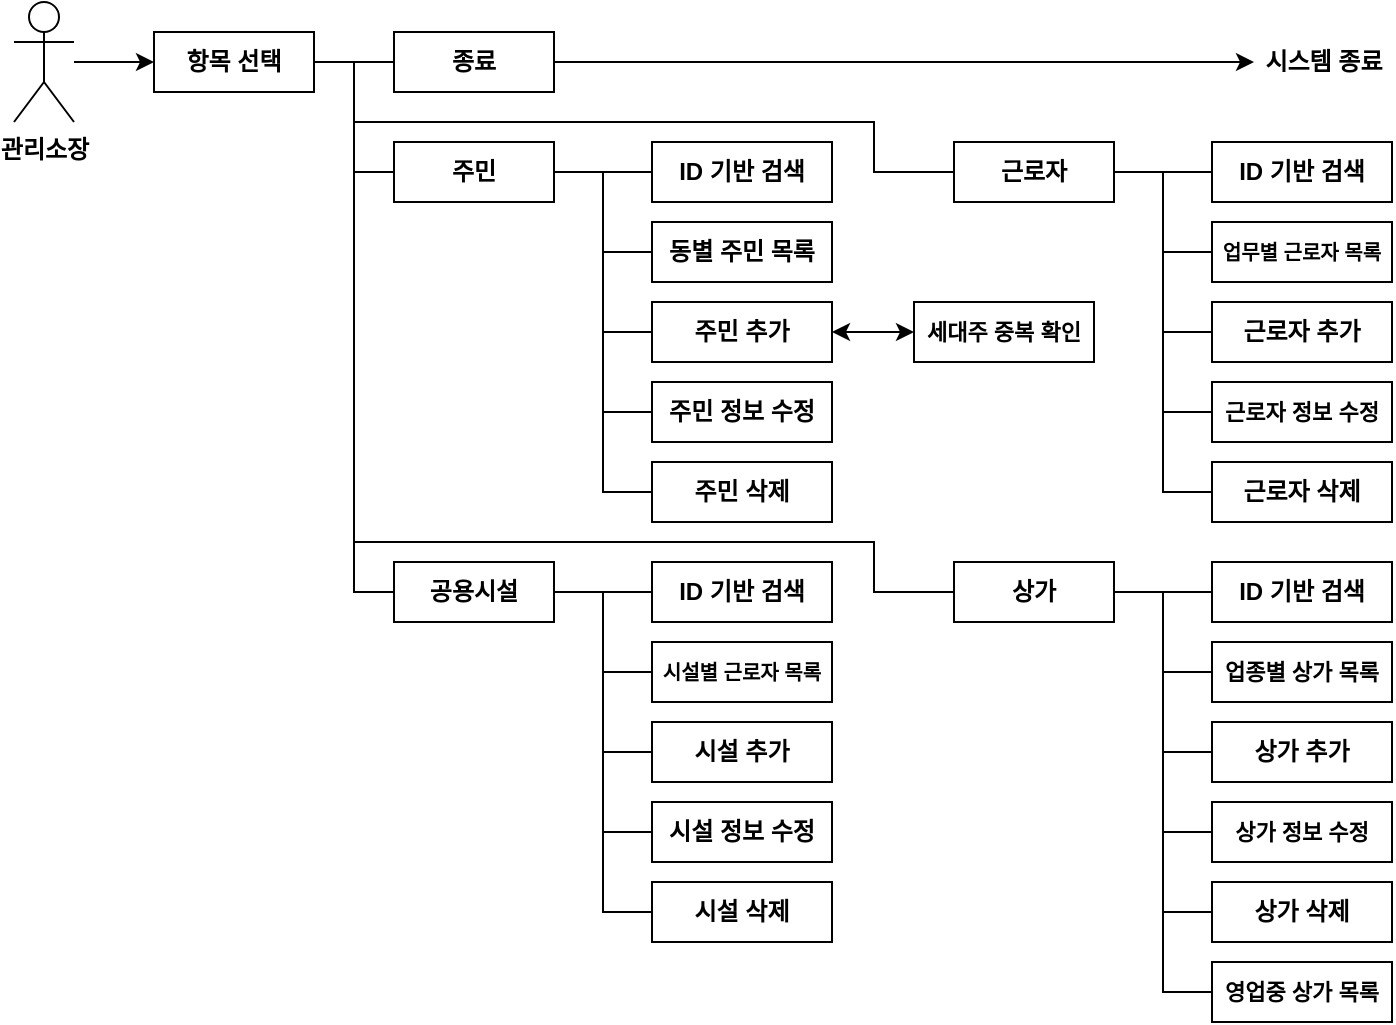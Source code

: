 <mxfile version="20.8.16" type="device"><diagram name="페이지-1" id="l_Z-GXcMTwyoduu0oQLl"><mxGraphModel dx="1036" dy="606" grid="1" gridSize="10" guides="1" tooltips="1" connect="1" arrows="1" fold="1" page="1" pageScale="1" pageWidth="827" pageHeight="1169" math="0" shadow="0"><root><mxCell id="0"/><mxCell id="1" parent="0"/><mxCell id="wA-Chz1sw3OA0V6pB0uQ-1" value="관리소장" style="shape=umlActor;verticalLabelPosition=bottom;verticalAlign=top;html=1;outlineConnect=0;fontStyle=1" parent="1" vertex="1"><mxGeometry x="50" y="50" width="30" height="60" as="geometry"/></mxCell><mxCell id="wA-Chz1sw3OA0V6pB0uQ-2" value="항목 선택" style="rounded=0;whiteSpace=wrap;html=1;fontStyle=1" parent="1" vertex="1"><mxGeometry x="120" y="65" width="80" height="30" as="geometry"/></mxCell><mxCell id="wA-Chz1sw3OA0V6pB0uQ-3" value="종료" style="rounded=0;whiteSpace=wrap;html=1;fontStyle=1" parent="1" vertex="1"><mxGeometry x="240" y="65" width="80" height="30" as="geometry"/></mxCell><mxCell id="wA-Chz1sw3OA0V6pB0uQ-4" value="주민" style="rounded=0;whiteSpace=wrap;html=1;fontStyle=1" parent="1" vertex="1"><mxGeometry x="240" y="120" width="80" height="30" as="geometry"/></mxCell><mxCell id="wA-Chz1sw3OA0V6pB0uQ-5" value="공용시설" style="rounded=0;whiteSpace=wrap;html=1;fontStyle=1" parent="1" vertex="1"><mxGeometry x="240" y="330" width="80" height="30" as="geometry"/></mxCell><mxCell id="wA-Chz1sw3OA0V6pB0uQ-6" value="근로자" style="rounded=0;whiteSpace=wrap;html=1;fontStyle=1" parent="1" vertex="1"><mxGeometry x="520" y="120" width="80" height="30" as="geometry"/></mxCell><mxCell id="wA-Chz1sw3OA0V6pB0uQ-7" value="상가" style="rounded=0;whiteSpace=wrap;html=1;fontStyle=1" parent="1" vertex="1"><mxGeometry x="520" y="330" width="80" height="30" as="geometry"/></mxCell><mxCell id="wA-Chz1sw3OA0V6pB0uQ-8" value="시스템 종료" style="text;html=1;strokeColor=none;fillColor=none;align=center;verticalAlign=middle;whiteSpace=wrap;rounded=0;fontStyle=1" parent="1" vertex="1"><mxGeometry x="670" y="65" width="70" height="30" as="geometry"/></mxCell><mxCell id="wA-Chz1sw3OA0V6pB0uQ-9" value="ID 기반 검색" style="rounded=0;whiteSpace=wrap;html=1;fontStyle=1" parent="1" vertex="1"><mxGeometry x="369" y="120" width="90" height="30" as="geometry"/></mxCell><mxCell id="wA-Chz1sw3OA0V6pB0uQ-10" value="동별 주민 목록" style="rounded=0;whiteSpace=wrap;html=1;fontStyle=1" parent="1" vertex="1"><mxGeometry x="369" y="160" width="90" height="30" as="geometry"/></mxCell><mxCell id="wA-Chz1sw3OA0V6pB0uQ-11" value="주민 정보 수정" style="rounded=0;whiteSpace=wrap;html=1;fontStyle=1" parent="1" vertex="1"><mxGeometry x="369" y="240" width="90" height="30" as="geometry"/></mxCell><mxCell id="wA-Chz1sw3OA0V6pB0uQ-12" value="주민 추가" style="rounded=0;whiteSpace=wrap;html=1;fontStyle=1" parent="1" vertex="1"><mxGeometry x="369" y="200" width="90" height="30" as="geometry"/></mxCell><mxCell id="wA-Chz1sw3OA0V6pB0uQ-13" value="주민 삭제" style="rounded=0;whiteSpace=wrap;html=1;fontStyle=1" parent="1" vertex="1"><mxGeometry x="369" y="280" width="90" height="30" as="geometry"/></mxCell><mxCell id="wA-Chz1sw3OA0V6pB0uQ-14" value="" style="endArrow=classic;html=1;rounded=0;entryX=0;entryY=0.5;entryDx=0;entryDy=0;exitX=1;exitY=0.5;exitDx=0;exitDy=0;" parent="1" source="wA-Chz1sw3OA0V6pB0uQ-3" target="wA-Chz1sw3OA0V6pB0uQ-8" edge="1"><mxGeometry width="50" height="50" relative="1" as="geometry"><mxPoint x="390" y="330" as="sourcePoint"/><mxPoint x="440" y="280" as="targetPoint"/></mxGeometry></mxCell><mxCell id="wA-Chz1sw3OA0V6pB0uQ-15" value="" style="endArrow=none;html=1;rounded=0;exitX=1;exitY=0.5;exitDx=0;exitDy=0;entryX=0;entryY=0.5;entryDx=0;entryDy=0;" parent="1" source="wA-Chz1sw3OA0V6pB0uQ-2" target="wA-Chz1sw3OA0V6pB0uQ-3" edge="1"><mxGeometry width="50" height="50" relative="1" as="geometry"><mxPoint x="390" y="330" as="sourcePoint"/><mxPoint x="440" y="280" as="targetPoint"/></mxGeometry></mxCell><mxCell id="wA-Chz1sw3OA0V6pB0uQ-16" value="" style="endArrow=classic;html=1;rounded=0;exitX=1;exitY=0.5;exitDx=0;exitDy=0;exitPerimeter=0;entryX=0;entryY=0.5;entryDx=0;entryDy=0;" parent="1" source="wA-Chz1sw3OA0V6pB0uQ-1" target="wA-Chz1sw3OA0V6pB0uQ-2" edge="1"><mxGeometry width="50" height="50" relative="1" as="geometry"><mxPoint x="390" y="330" as="sourcePoint"/><mxPoint x="440" y="280" as="targetPoint"/></mxGeometry></mxCell><mxCell id="wA-Chz1sw3OA0V6pB0uQ-17" value="" style="endArrow=none;html=1;rounded=0;exitX=1;exitY=0.5;exitDx=0;exitDy=0;entryX=0;entryY=0.5;entryDx=0;entryDy=0;edgeStyle=orthogonalEdgeStyle;" parent="1" source="wA-Chz1sw3OA0V6pB0uQ-2" target="wA-Chz1sw3OA0V6pB0uQ-4" edge="1"><mxGeometry width="50" height="50" relative="1" as="geometry"><mxPoint x="390" y="330" as="sourcePoint"/><mxPoint x="440" y="280" as="targetPoint"/></mxGeometry></mxCell><mxCell id="wA-Chz1sw3OA0V6pB0uQ-18" value="" style="endArrow=none;html=1;rounded=0;exitX=1;exitY=0.5;exitDx=0;exitDy=0;entryX=0;entryY=0.5;entryDx=0;entryDy=0;edgeStyle=orthogonalEdgeStyle;" parent="1" source="wA-Chz1sw3OA0V6pB0uQ-2" target="wA-Chz1sw3OA0V6pB0uQ-5" edge="1"><mxGeometry width="50" height="50" relative="1" as="geometry"><mxPoint x="390" y="330" as="sourcePoint"/><mxPoint x="440" y="280" as="targetPoint"/></mxGeometry></mxCell><mxCell id="wA-Chz1sw3OA0V6pB0uQ-19" value="ID 기반 검색" style="rounded=0;whiteSpace=wrap;html=1;fontStyle=1" parent="1" vertex="1"><mxGeometry x="369" y="330" width="90" height="30" as="geometry"/></mxCell><mxCell id="wA-Chz1sw3OA0V6pB0uQ-20" value="시설 삭제" style="rounded=0;whiteSpace=wrap;html=1;fontStyle=1" parent="1" vertex="1"><mxGeometry x="369" y="490" width="90" height="30" as="geometry"/></mxCell><mxCell id="wA-Chz1sw3OA0V6pB0uQ-21" value="시설별 근로자 목록" style="rounded=0;whiteSpace=wrap;html=1;fontStyle=1;fontSize=10;" parent="1" vertex="1"><mxGeometry x="369" y="370" width="90" height="30" as="geometry"/></mxCell><mxCell id="wA-Chz1sw3OA0V6pB0uQ-22" value="시설 추가" style="rounded=0;whiteSpace=wrap;html=1;fontStyle=1" parent="1" vertex="1"><mxGeometry x="369" y="410" width="90" height="30" as="geometry"/></mxCell><mxCell id="wA-Chz1sw3OA0V6pB0uQ-23" value="시설 정보 수정" style="rounded=0;whiteSpace=wrap;html=1;fontStyle=1" parent="1" vertex="1"><mxGeometry x="369" y="450" width="90" height="30" as="geometry"/></mxCell><mxCell id="wA-Chz1sw3OA0V6pB0uQ-24" value="" style="endArrow=none;html=1;rounded=0;fontSize=11;entryX=0;entryY=0.5;entryDx=0;entryDy=0;edgeStyle=orthogonalEdgeStyle;" parent="1" target="wA-Chz1sw3OA0V6pB0uQ-6" edge="1"><mxGeometry width="50" height="50" relative="1" as="geometry"><mxPoint x="220" y="100" as="sourcePoint"/><mxPoint x="440" y="270" as="targetPoint"/><Array as="points"><mxPoint x="220" y="110"/><mxPoint x="480" y="110"/><mxPoint x="480" y="135"/></Array></mxGeometry></mxCell><mxCell id="wA-Chz1sw3OA0V6pB0uQ-25" value="ID 기반 검색" style="rounded=0;whiteSpace=wrap;html=1;fontStyle=1" parent="1" vertex="1"><mxGeometry x="649" y="120" width="90" height="30" as="geometry"/></mxCell><mxCell id="wA-Chz1sw3OA0V6pB0uQ-26" value="업무별 근로자 목록" style="rounded=0;whiteSpace=wrap;html=1;fontStyle=1;fontSize=10;" parent="1" vertex="1"><mxGeometry x="649" y="160" width="90" height="30" as="geometry"/></mxCell><mxCell id="wA-Chz1sw3OA0V6pB0uQ-27" value="근로자 추가" style="rounded=0;whiteSpace=wrap;html=1;fontStyle=1" parent="1" vertex="1"><mxGeometry x="649" y="200" width="90" height="30" as="geometry"/></mxCell><mxCell id="wA-Chz1sw3OA0V6pB0uQ-28" value="근로자 정보 수정" style="rounded=0;whiteSpace=wrap;html=1;fontStyle=1;fontSize=11;" parent="1" vertex="1"><mxGeometry x="649" y="240" width="90" height="30" as="geometry"/></mxCell><mxCell id="wA-Chz1sw3OA0V6pB0uQ-29" value="근로자 삭제" style="rounded=0;whiteSpace=wrap;html=1;fontStyle=1" parent="1" vertex="1"><mxGeometry x="649" y="280" width="90" height="30" as="geometry"/></mxCell><mxCell id="wA-Chz1sw3OA0V6pB0uQ-30" value="" style="endArrow=none;html=1;rounded=0;fontSize=11;entryX=0;entryY=0.5;entryDx=0;entryDy=0;exitX=1;exitY=0.5;exitDx=0;exitDy=0;edgeStyle=orthogonalEdgeStyle;" parent="1" source="wA-Chz1sw3OA0V6pB0uQ-2" target="wA-Chz1sw3OA0V6pB0uQ-7" edge="1"><mxGeometry width="50" height="50" relative="1" as="geometry"><mxPoint x="390" y="700" as="sourcePoint"/><mxPoint x="440" y="650" as="targetPoint"/><Array as="points"><mxPoint x="220" y="80"/><mxPoint x="220" y="320"/><mxPoint x="480" y="320"/><mxPoint x="480" y="345"/></Array></mxGeometry></mxCell><mxCell id="wA-Chz1sw3OA0V6pB0uQ-32" value="ID 기반 검색" style="rounded=0;whiteSpace=wrap;html=1;fontStyle=1" parent="1" vertex="1"><mxGeometry x="649" y="330" width="90" height="30" as="geometry"/></mxCell><mxCell id="wA-Chz1sw3OA0V6pB0uQ-33" value="업종별 상가 목록" style="rounded=0;whiteSpace=wrap;html=1;fontStyle=1;fontSize=11;" parent="1" vertex="1"><mxGeometry x="649" y="370" width="90" height="30" as="geometry"/></mxCell><mxCell id="wA-Chz1sw3OA0V6pB0uQ-34" value="상가 추가" style="rounded=0;whiteSpace=wrap;html=1;fontStyle=1" parent="1" vertex="1"><mxGeometry x="649" y="410" width="90" height="30" as="geometry"/></mxCell><mxCell id="wA-Chz1sw3OA0V6pB0uQ-35" value="상가 정보 수정" style="rounded=0;whiteSpace=wrap;html=1;fontStyle=1;fontSize=11;" parent="1" vertex="1"><mxGeometry x="649" y="450" width="90" height="30" as="geometry"/></mxCell><mxCell id="wA-Chz1sw3OA0V6pB0uQ-36" value="상가 삭제" style="rounded=0;whiteSpace=wrap;html=1;fontStyle=1" parent="1" vertex="1"><mxGeometry x="649" y="490" width="90" height="30" as="geometry"/></mxCell><mxCell id="wA-Chz1sw3OA0V6pB0uQ-37" value="" style="endArrow=none;html=1;rounded=0;fontSize=11;entryX=1;entryY=0.5;entryDx=0;entryDy=0;exitX=0;exitY=0.5;exitDx=0;exitDy=0;edgeStyle=orthogonalEdgeStyle;" parent="1" source="wA-Chz1sw3OA0V6pB0uQ-9" target="wA-Chz1sw3OA0V6pB0uQ-4" edge="1"><mxGeometry width="50" height="50" relative="1" as="geometry"><mxPoint x="530" y="720" as="sourcePoint"/><mxPoint x="580" y="670" as="targetPoint"/></mxGeometry></mxCell><mxCell id="wA-Chz1sw3OA0V6pB0uQ-38" value="" style="endArrow=none;html=1;rounded=0;fontSize=11;entryX=1;entryY=0.5;entryDx=0;entryDy=0;exitX=0;exitY=0.5;exitDx=0;exitDy=0;edgeStyle=orthogonalEdgeStyle;" parent="1" source="wA-Chz1sw3OA0V6pB0uQ-10" target="wA-Chz1sw3OA0V6pB0uQ-4" edge="1"><mxGeometry width="50" height="50" relative="1" as="geometry"><mxPoint x="530" y="720" as="sourcePoint"/><mxPoint x="580" y="670" as="targetPoint"/></mxGeometry></mxCell><mxCell id="wA-Chz1sw3OA0V6pB0uQ-39" value="" style="endArrow=none;html=1;rounded=0;fontSize=11;entryX=1;entryY=0.5;entryDx=0;entryDy=0;exitX=0;exitY=0.5;exitDx=0;exitDy=0;edgeStyle=orthogonalEdgeStyle;" parent="1" source="wA-Chz1sw3OA0V6pB0uQ-12" target="wA-Chz1sw3OA0V6pB0uQ-4" edge="1"><mxGeometry width="50" height="50" relative="1" as="geometry"><mxPoint x="530" y="720" as="sourcePoint"/><mxPoint x="580" y="670" as="targetPoint"/></mxGeometry></mxCell><mxCell id="wA-Chz1sw3OA0V6pB0uQ-40" value="" style="endArrow=none;html=1;rounded=0;fontSize=11;entryX=1;entryY=0.5;entryDx=0;entryDy=0;exitX=0;exitY=0.5;exitDx=0;exitDy=0;edgeStyle=orthogonalEdgeStyle;" parent="1" source="wA-Chz1sw3OA0V6pB0uQ-11" target="wA-Chz1sw3OA0V6pB0uQ-4" edge="1"><mxGeometry width="50" height="50" relative="1" as="geometry"><mxPoint x="530" y="720" as="sourcePoint"/><mxPoint x="580" y="670" as="targetPoint"/></mxGeometry></mxCell><mxCell id="wA-Chz1sw3OA0V6pB0uQ-41" value="" style="endArrow=none;html=1;rounded=0;fontSize=11;entryX=1;entryY=0.5;entryDx=0;entryDy=0;exitX=0;exitY=0.5;exitDx=0;exitDy=0;edgeStyle=orthogonalEdgeStyle;" parent="1" source="wA-Chz1sw3OA0V6pB0uQ-13" target="wA-Chz1sw3OA0V6pB0uQ-4" edge="1"><mxGeometry width="50" height="50" relative="1" as="geometry"><mxPoint x="530" y="720" as="sourcePoint"/><mxPoint x="580" y="670" as="targetPoint"/></mxGeometry></mxCell><mxCell id="wA-Chz1sw3OA0V6pB0uQ-42" value="" style="endArrow=none;html=1;rounded=0;fontSize=11;entryX=1;entryY=0.5;entryDx=0;entryDy=0;exitX=0;exitY=0.5;exitDx=0;exitDy=0;edgeStyle=orthogonalEdgeStyle;" parent="1" source="wA-Chz1sw3OA0V6pB0uQ-19" target="wA-Chz1sw3OA0V6pB0uQ-5" edge="1"><mxGeometry width="50" height="50" relative="1" as="geometry"><mxPoint x="379" y="145" as="sourcePoint"/><mxPoint x="330" y="145" as="targetPoint"/></mxGeometry></mxCell><mxCell id="wA-Chz1sw3OA0V6pB0uQ-43" value="" style="endArrow=none;html=1;rounded=0;fontSize=11;entryX=1;entryY=0.5;entryDx=0;entryDy=0;exitX=0;exitY=0.5;exitDx=0;exitDy=0;edgeStyle=orthogonalEdgeStyle;" parent="1" source="wA-Chz1sw3OA0V6pB0uQ-21" target="wA-Chz1sw3OA0V6pB0uQ-5" edge="1"><mxGeometry width="50" height="50" relative="1" as="geometry"><mxPoint x="379" y="145" as="sourcePoint"/><mxPoint x="330" y="145" as="targetPoint"/></mxGeometry></mxCell><mxCell id="wA-Chz1sw3OA0V6pB0uQ-44" value="" style="endArrow=none;html=1;rounded=0;fontSize=11;entryX=1;entryY=0.5;entryDx=0;entryDy=0;exitX=0;exitY=0.5;exitDx=0;exitDy=0;edgeStyle=orthogonalEdgeStyle;" parent="1" source="wA-Chz1sw3OA0V6pB0uQ-22" target="wA-Chz1sw3OA0V6pB0uQ-5" edge="1"><mxGeometry width="50" height="50" relative="1" as="geometry"><mxPoint x="379" y="145" as="sourcePoint"/><mxPoint x="330" y="145" as="targetPoint"/></mxGeometry></mxCell><mxCell id="wA-Chz1sw3OA0V6pB0uQ-45" value="" style="endArrow=none;html=1;rounded=0;fontSize=11;entryX=1;entryY=0.5;entryDx=0;entryDy=0;exitX=0;exitY=0.5;exitDx=0;exitDy=0;edgeStyle=orthogonalEdgeStyle;" parent="1" source="wA-Chz1sw3OA0V6pB0uQ-23" target="wA-Chz1sw3OA0V6pB0uQ-5" edge="1"><mxGeometry width="50" height="50" relative="1" as="geometry"><mxPoint x="379" y="145" as="sourcePoint"/><mxPoint x="330" y="145" as="targetPoint"/></mxGeometry></mxCell><mxCell id="wA-Chz1sw3OA0V6pB0uQ-46" value="" style="endArrow=none;html=1;rounded=0;fontSize=11;entryX=1;entryY=0.5;entryDx=0;entryDy=0;exitX=0;exitY=0.5;exitDx=0;exitDy=0;edgeStyle=orthogonalEdgeStyle;" parent="1" source="wA-Chz1sw3OA0V6pB0uQ-20" target="wA-Chz1sw3OA0V6pB0uQ-5" edge="1"><mxGeometry width="50" height="50" relative="1" as="geometry"><mxPoint x="379" y="145" as="sourcePoint"/><mxPoint x="330" y="145" as="targetPoint"/></mxGeometry></mxCell><mxCell id="wA-Chz1sw3OA0V6pB0uQ-47" value="" style="endArrow=none;html=1;rounded=0;fontSize=11;exitX=1;exitY=0.5;exitDx=0;exitDy=0;entryX=0;entryY=0.5;entryDx=0;entryDy=0;edgeStyle=orthogonalEdgeStyle;" parent="1" source="wA-Chz1sw3OA0V6pB0uQ-6" target="wA-Chz1sw3OA0V6pB0uQ-25" edge="1"><mxGeometry width="50" height="50" relative="1" as="geometry"><mxPoint x="530" y="390" as="sourcePoint"/><mxPoint x="580" y="340" as="targetPoint"/></mxGeometry></mxCell><mxCell id="wA-Chz1sw3OA0V6pB0uQ-48" value="" style="endArrow=none;html=1;rounded=0;fontSize=11;exitX=1;exitY=0.5;exitDx=0;exitDy=0;entryX=0;entryY=0.5;entryDx=0;entryDy=0;edgeStyle=orthogonalEdgeStyle;" parent="1" source="wA-Chz1sw3OA0V6pB0uQ-6" target="wA-Chz1sw3OA0V6pB0uQ-26" edge="1"><mxGeometry width="50" height="50" relative="1" as="geometry"><mxPoint x="530" y="390" as="sourcePoint"/><mxPoint x="580" y="340" as="targetPoint"/></mxGeometry></mxCell><mxCell id="wA-Chz1sw3OA0V6pB0uQ-49" value="" style="endArrow=none;html=1;rounded=0;fontSize=11;exitX=1;exitY=0.5;exitDx=0;exitDy=0;entryX=0;entryY=0.5;entryDx=0;entryDy=0;edgeStyle=orthogonalEdgeStyle;" parent="1" source="wA-Chz1sw3OA0V6pB0uQ-6" target="wA-Chz1sw3OA0V6pB0uQ-27" edge="1"><mxGeometry width="50" height="50" relative="1" as="geometry"><mxPoint x="530" y="390" as="sourcePoint"/><mxPoint x="580" y="340" as="targetPoint"/></mxGeometry></mxCell><mxCell id="wA-Chz1sw3OA0V6pB0uQ-50" value="" style="endArrow=none;html=1;rounded=0;fontSize=11;exitX=1;exitY=0.5;exitDx=0;exitDy=0;entryX=0;entryY=0.5;entryDx=0;entryDy=0;edgeStyle=orthogonalEdgeStyle;" parent="1" source="wA-Chz1sw3OA0V6pB0uQ-6" target="wA-Chz1sw3OA0V6pB0uQ-28" edge="1"><mxGeometry width="50" height="50" relative="1" as="geometry"><mxPoint x="530" y="390" as="sourcePoint"/><mxPoint x="580" y="340" as="targetPoint"/></mxGeometry></mxCell><mxCell id="wA-Chz1sw3OA0V6pB0uQ-51" value="" style="endArrow=none;html=1;rounded=0;fontSize=11;exitX=1;exitY=0.5;exitDx=0;exitDy=0;entryX=0;entryY=0.5;entryDx=0;entryDy=0;edgeStyle=orthogonalEdgeStyle;" parent="1" source="wA-Chz1sw3OA0V6pB0uQ-6" target="wA-Chz1sw3OA0V6pB0uQ-29" edge="1"><mxGeometry width="50" height="50" relative="1" as="geometry"><mxPoint x="530" y="390" as="sourcePoint"/><mxPoint x="580" y="340" as="targetPoint"/></mxGeometry></mxCell><mxCell id="wA-Chz1sw3OA0V6pB0uQ-52" value="영업중 상가 목록" style="rounded=0;whiteSpace=wrap;html=1;fontStyle=1;fontSize=11;" parent="1" vertex="1"><mxGeometry x="649" y="530" width="90" height="30" as="geometry"/></mxCell><mxCell id="wA-Chz1sw3OA0V6pB0uQ-53" value="" style="endArrow=none;html=1;rounded=0;fontSize=11;entryX=0;entryY=0.5;entryDx=0;entryDy=0;exitX=1;exitY=0.5;exitDx=0;exitDy=0;edgeStyle=orthogonalEdgeStyle;" parent="1" source="wA-Chz1sw3OA0V6pB0uQ-7" target="wA-Chz1sw3OA0V6pB0uQ-32" edge="1"><mxGeometry width="50" height="50" relative="1" as="geometry"><mxPoint x="530" y="390" as="sourcePoint"/><mxPoint x="580" y="340" as="targetPoint"/></mxGeometry></mxCell><mxCell id="wA-Chz1sw3OA0V6pB0uQ-54" value="" style="endArrow=none;html=1;rounded=0;fontSize=11;entryX=0;entryY=0.5;entryDx=0;entryDy=0;exitX=1;exitY=0.5;exitDx=0;exitDy=0;edgeStyle=orthogonalEdgeStyle;" parent="1" source="wA-Chz1sw3OA0V6pB0uQ-7" target="wA-Chz1sw3OA0V6pB0uQ-33" edge="1"><mxGeometry width="50" height="50" relative="1" as="geometry"><mxPoint x="530" y="390" as="sourcePoint"/><mxPoint x="580" y="340" as="targetPoint"/></mxGeometry></mxCell><mxCell id="wA-Chz1sw3OA0V6pB0uQ-55" value="" style="endArrow=none;html=1;rounded=0;fontSize=11;entryX=0;entryY=0.5;entryDx=0;entryDy=0;exitX=1;exitY=0.5;exitDx=0;exitDy=0;edgeStyle=orthogonalEdgeStyle;" parent="1" source="wA-Chz1sw3OA0V6pB0uQ-7" target="wA-Chz1sw3OA0V6pB0uQ-34" edge="1"><mxGeometry width="50" height="50" relative="1" as="geometry"><mxPoint x="530" y="390" as="sourcePoint"/><mxPoint x="580" y="340" as="targetPoint"/></mxGeometry></mxCell><mxCell id="wA-Chz1sw3OA0V6pB0uQ-56" value="" style="endArrow=none;html=1;rounded=0;fontSize=11;entryX=0;entryY=0.5;entryDx=0;entryDy=0;exitX=1;exitY=0.5;exitDx=0;exitDy=0;edgeStyle=orthogonalEdgeStyle;" parent="1" source="wA-Chz1sw3OA0V6pB0uQ-7" target="wA-Chz1sw3OA0V6pB0uQ-35" edge="1"><mxGeometry width="50" height="50" relative="1" as="geometry"><mxPoint x="530" y="390" as="sourcePoint"/><mxPoint x="580" y="340" as="targetPoint"/></mxGeometry></mxCell><mxCell id="wA-Chz1sw3OA0V6pB0uQ-57" value="" style="endArrow=none;html=1;rounded=0;fontSize=11;entryX=0;entryY=0.5;entryDx=0;entryDy=0;exitX=1;exitY=0.5;exitDx=0;exitDy=0;edgeStyle=orthogonalEdgeStyle;" parent="1" source="wA-Chz1sw3OA0V6pB0uQ-7" target="wA-Chz1sw3OA0V6pB0uQ-36" edge="1"><mxGeometry width="50" height="50" relative="1" as="geometry"><mxPoint x="530" y="390" as="sourcePoint"/><mxPoint x="580" y="340" as="targetPoint"/></mxGeometry></mxCell><mxCell id="wA-Chz1sw3OA0V6pB0uQ-58" value="" style="endArrow=none;html=1;rounded=0;fontSize=11;entryX=0;entryY=0.5;entryDx=0;entryDy=0;exitX=1;exitY=0.5;exitDx=0;exitDy=0;edgeStyle=orthogonalEdgeStyle;" parent="1" source="wA-Chz1sw3OA0V6pB0uQ-7" target="wA-Chz1sw3OA0V6pB0uQ-52" edge="1"><mxGeometry width="50" height="50" relative="1" as="geometry"><mxPoint x="530" y="390" as="sourcePoint"/><mxPoint x="580" y="340" as="targetPoint"/></mxGeometry></mxCell><mxCell id="eUUM4ACTZOKmtsIu3Xdc-1" value="세대주 중복 확인" style="rounded=0;whiteSpace=wrap;html=1;fontStyle=1;fontSize=11;" vertex="1" parent="1"><mxGeometry x="500" y="200" width="90" height="30" as="geometry"/></mxCell><mxCell id="eUUM4ACTZOKmtsIu3Xdc-2" value="" style="endArrow=classic;startArrow=classic;html=1;rounded=0;entryX=0;entryY=0.5;entryDx=0;entryDy=0;exitX=1;exitY=0.5;exitDx=0;exitDy=0;" edge="1" parent="1" source="wA-Chz1sw3OA0V6pB0uQ-12" target="eUUM4ACTZOKmtsIu3Xdc-1"><mxGeometry width="50" height="50" relative="1" as="geometry"><mxPoint x="390" y="340" as="sourcePoint"/><mxPoint x="440" y="290" as="targetPoint"/></mxGeometry></mxCell></root></mxGraphModel></diagram></mxfile>
